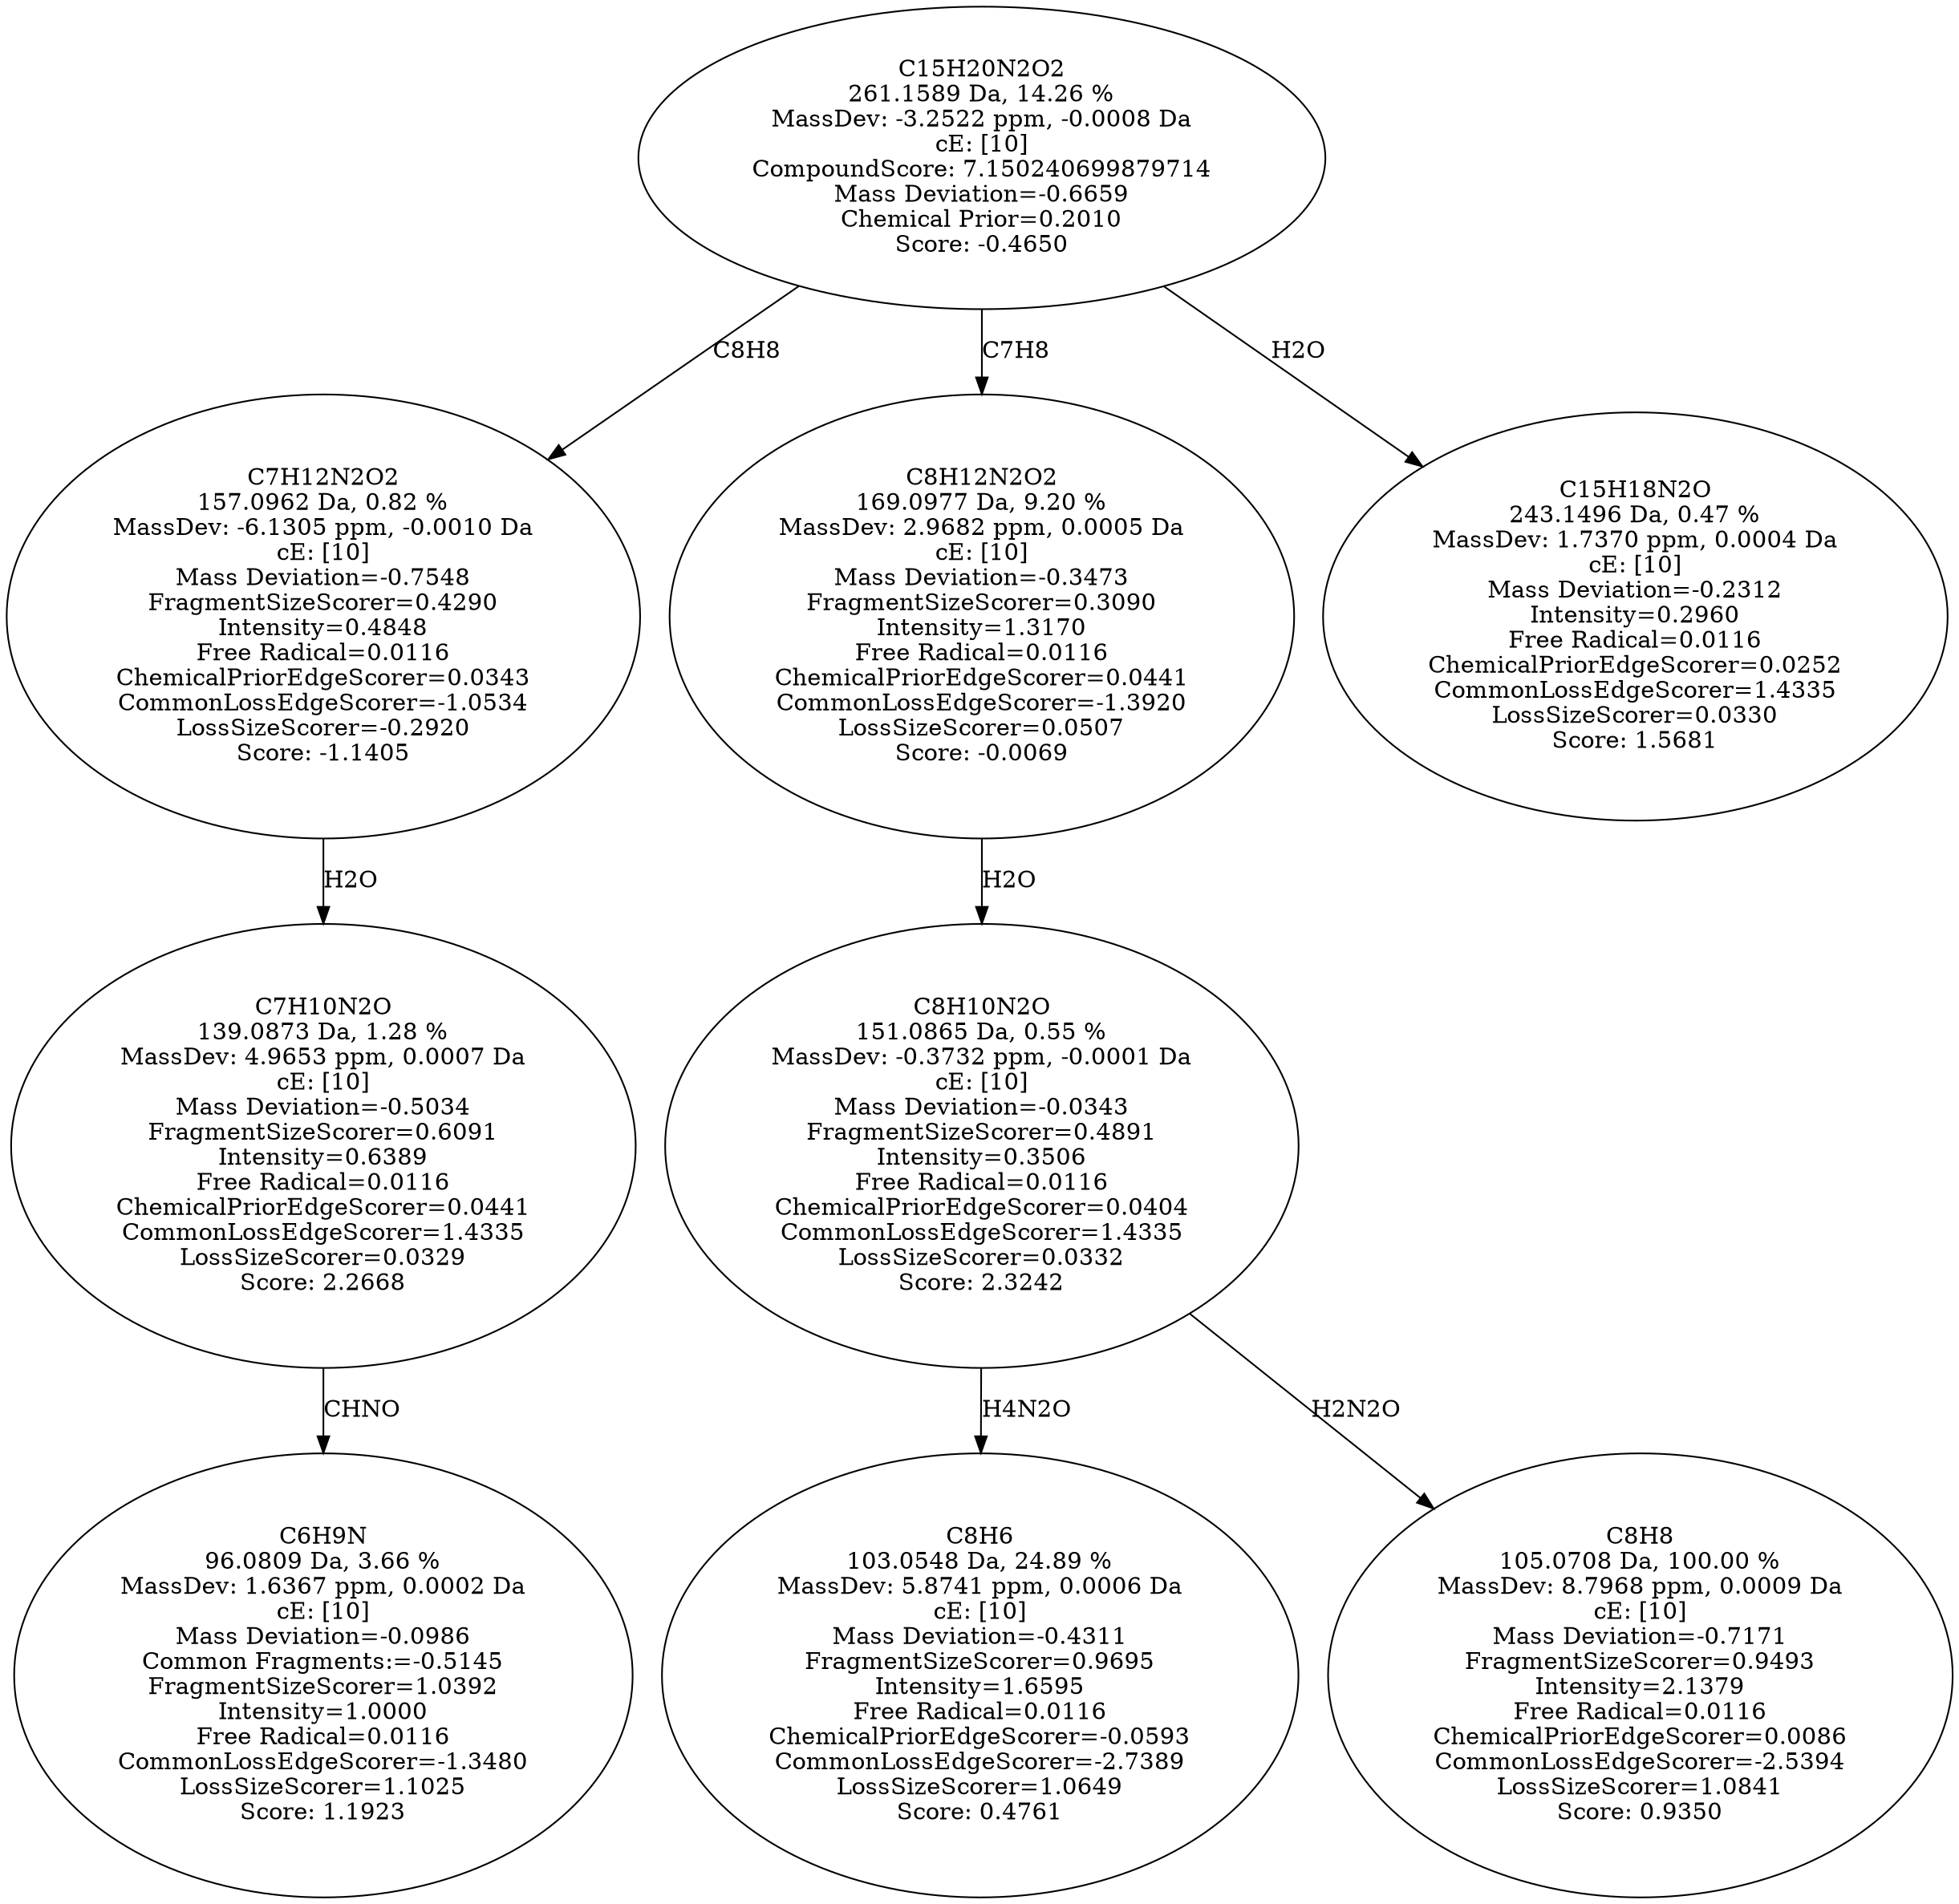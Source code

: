 strict digraph {
v1 [label="C6H9N\n96.0809 Da, 3.66 %\nMassDev: 1.6367 ppm, 0.0002 Da\ncE: [10]\nMass Deviation=-0.0986\nCommon Fragments:=-0.5145\nFragmentSizeScorer=1.0392\nIntensity=1.0000\nFree Radical=0.0116\nCommonLossEdgeScorer=-1.3480\nLossSizeScorer=1.1025\nScore: 1.1923"];
v2 [label="C7H10N2O\n139.0873 Da, 1.28 %\nMassDev: 4.9653 ppm, 0.0007 Da\ncE: [10]\nMass Deviation=-0.5034\nFragmentSizeScorer=0.6091\nIntensity=0.6389\nFree Radical=0.0116\nChemicalPriorEdgeScorer=0.0441\nCommonLossEdgeScorer=1.4335\nLossSizeScorer=0.0329\nScore: 2.2668"];
v3 [label="C7H12N2O2\n157.0962 Da, 0.82 %\nMassDev: -6.1305 ppm, -0.0010 Da\ncE: [10]\nMass Deviation=-0.7548\nFragmentSizeScorer=0.4290\nIntensity=0.4848\nFree Radical=0.0116\nChemicalPriorEdgeScorer=0.0343\nCommonLossEdgeScorer=-1.0534\nLossSizeScorer=-0.2920\nScore: -1.1405"];
v4 [label="C8H6\n103.0548 Da, 24.89 %\nMassDev: 5.8741 ppm, 0.0006 Da\ncE: [10]\nMass Deviation=-0.4311\nFragmentSizeScorer=0.9695\nIntensity=1.6595\nFree Radical=0.0116\nChemicalPriorEdgeScorer=-0.0593\nCommonLossEdgeScorer=-2.7389\nLossSizeScorer=1.0649\nScore: 0.4761"];
v5 [label="C8H8\n105.0708 Da, 100.00 %\nMassDev: 8.7968 ppm, 0.0009 Da\ncE: [10]\nMass Deviation=-0.7171\nFragmentSizeScorer=0.9493\nIntensity=2.1379\nFree Radical=0.0116\nChemicalPriorEdgeScorer=0.0086\nCommonLossEdgeScorer=-2.5394\nLossSizeScorer=1.0841\nScore: 0.9350"];
v6 [label="C8H10N2O\n151.0865 Da, 0.55 %\nMassDev: -0.3732 ppm, -0.0001 Da\ncE: [10]\nMass Deviation=-0.0343\nFragmentSizeScorer=0.4891\nIntensity=0.3506\nFree Radical=0.0116\nChemicalPriorEdgeScorer=0.0404\nCommonLossEdgeScorer=1.4335\nLossSizeScorer=0.0332\nScore: 2.3242"];
v7 [label="C8H12N2O2\n169.0977 Da, 9.20 %\nMassDev: 2.9682 ppm, 0.0005 Da\ncE: [10]\nMass Deviation=-0.3473\nFragmentSizeScorer=0.3090\nIntensity=1.3170\nFree Radical=0.0116\nChemicalPriorEdgeScorer=0.0441\nCommonLossEdgeScorer=-1.3920\nLossSizeScorer=0.0507\nScore: -0.0069"];
v8 [label="C15H18N2O\n243.1496 Da, 0.47 %\nMassDev: 1.7370 ppm, 0.0004 Da\ncE: [10]\nMass Deviation=-0.2312\nIntensity=0.2960\nFree Radical=0.0116\nChemicalPriorEdgeScorer=0.0252\nCommonLossEdgeScorer=1.4335\nLossSizeScorer=0.0330\nScore: 1.5681"];
v9 [label="C15H20N2O2\n261.1589 Da, 14.26 %\nMassDev: -3.2522 ppm, -0.0008 Da\ncE: [10]\nCompoundScore: 7.150240699879714\nMass Deviation=-0.6659\nChemical Prior=0.2010\nScore: -0.4650"];
v2 -> v1 [label="CHNO"];
v3 -> v2 [label="H2O"];
v9 -> v3 [label="C8H8"];
v6 -> v4 [label="H4N2O"];
v6 -> v5 [label="H2N2O"];
v7 -> v6 [label="H2O"];
v9 -> v7 [label="C7H8"];
v9 -> v8 [label="H2O"];
}